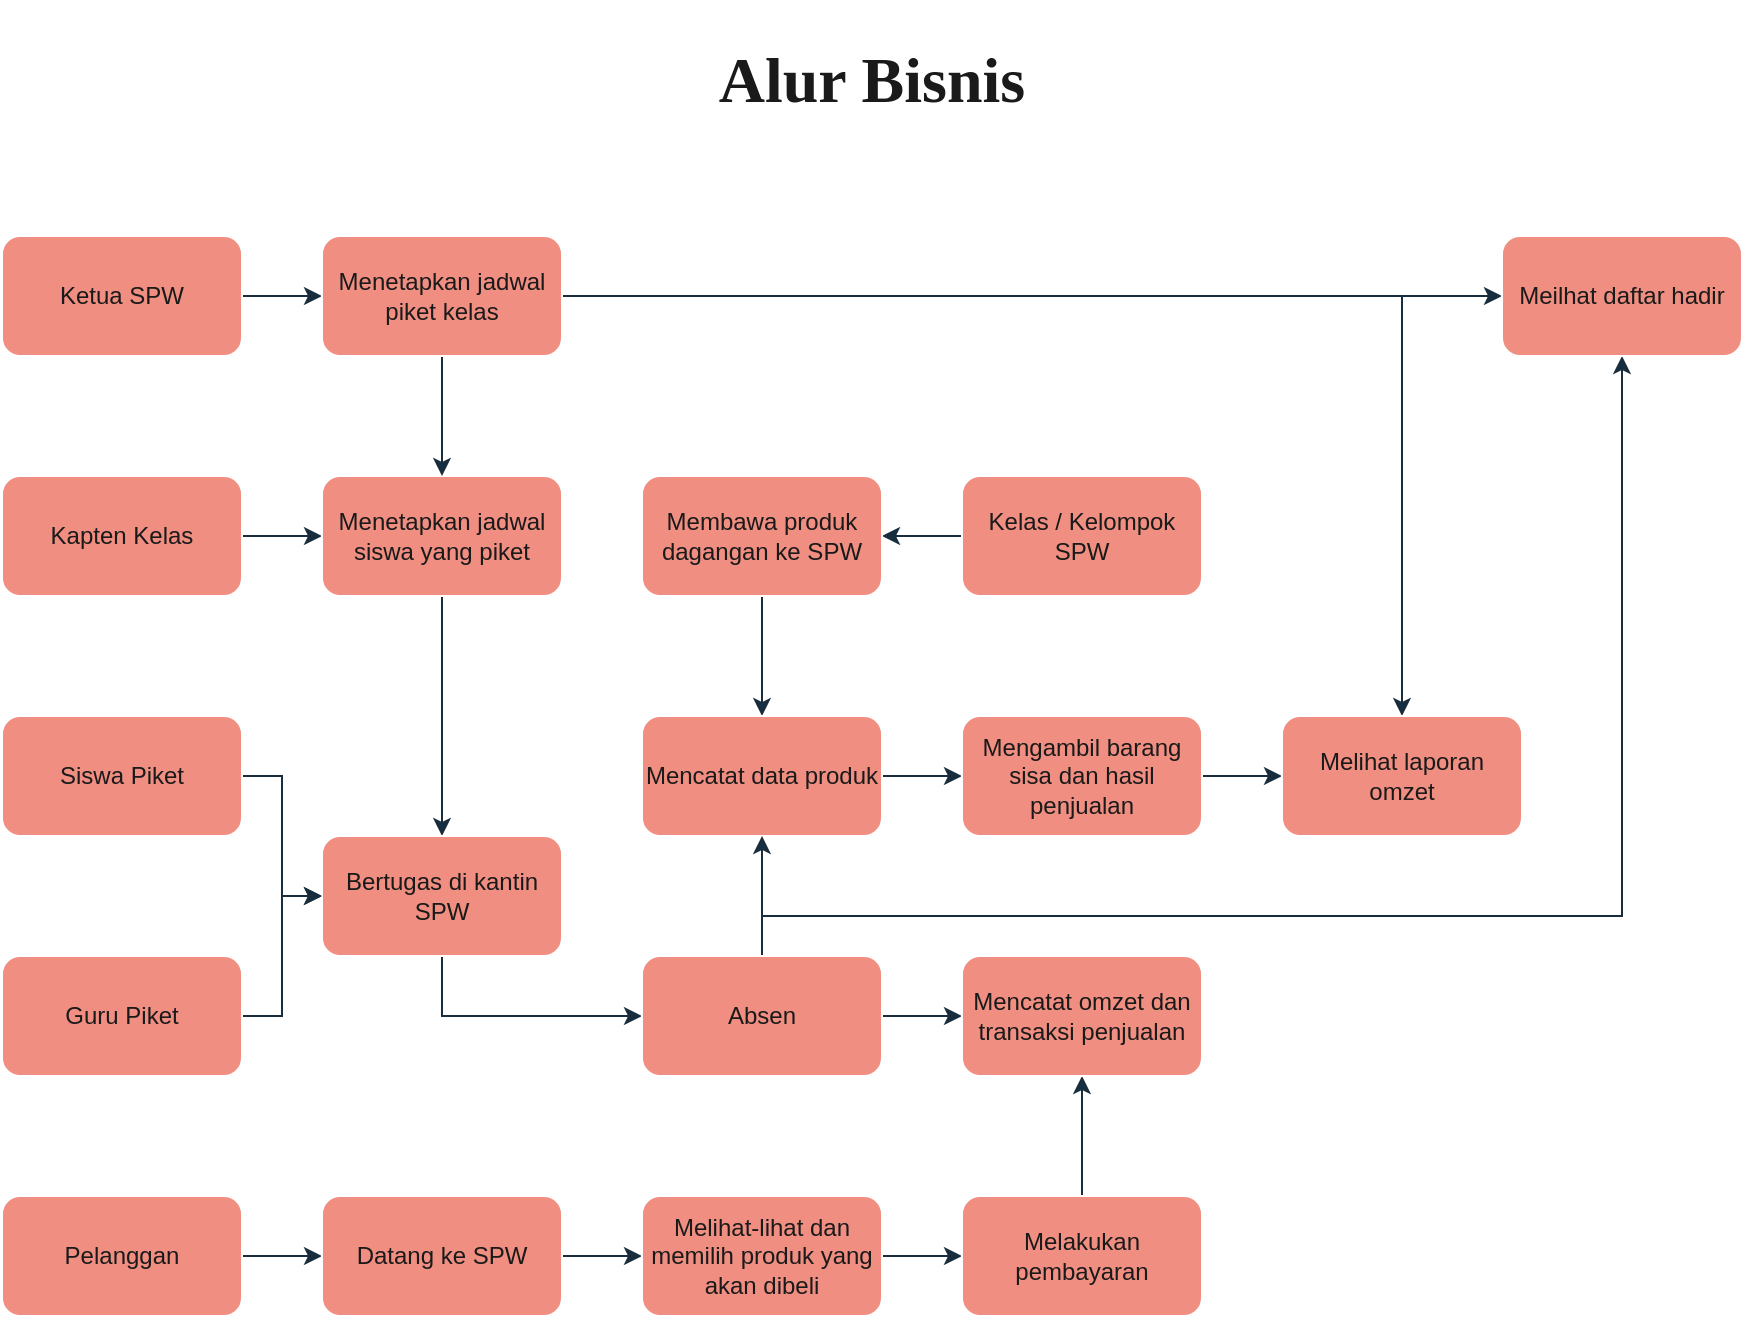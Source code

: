 <mxfile version="24.7.7" pages="2">
  <diagram name="Alur Bisnis" id="ZViVpzcrhZUnZwNmErl8">
    <mxGraphModel dx="1639" dy="942" grid="1" gridSize="10" guides="1" tooltips="1" connect="1" arrows="1" fold="1" page="1" pageScale="1" pageWidth="1169" pageHeight="827" math="0" shadow="0">
      <root>
        <mxCell id="0" />
        <mxCell id="1" parent="0" />
        <mxCell id="BjcWfent5QlHq0213xH6-78" value="Alur Bisnis" style="text;html=1;align=center;verticalAlign=middle;whiteSpace=wrap;rounded=0;fontColor=#1A1A1A;labelBackgroundColor=none;fontSize=32;fontStyle=1;fontFamily=Tahoma;" vertex="1" parent="1">
          <mxGeometry x="40" y="82" width="870" height="80" as="geometry" />
        </mxCell>
        <mxCell id="v0tWM3E_5JKktmtUfG7M-6" value="" style="edgeStyle=orthogonalEdgeStyle;rounded=0;orthogonalLoop=1;jettySize=auto;html=1;strokeColor=#182E3E;fontColor=#1A1A1A;" edge="1" parent="1" source="v0tWM3E_5JKktmtUfG7M-4" target="v0tWM3E_5JKktmtUfG7M-5">
          <mxGeometry relative="1" as="geometry" />
        </mxCell>
        <mxCell id="v0tWM3E_5JKktmtUfG7M-4" value="Kapten Kelas" style="rounded=1;whiteSpace=wrap;html=1;strokeColor=#FFFFFF;fontColor=#1A1A1A;fillColor=#F08E81;labelBackgroundColor=none;" vertex="1" parent="1">
          <mxGeometry x="40" y="320" width="120" height="60" as="geometry" />
        </mxCell>
        <mxCell id="v0tWM3E_5JKktmtUfG7M-39" style="edgeStyle=orthogonalEdgeStyle;rounded=0;orthogonalLoop=1;jettySize=auto;html=1;strokeColor=#182E3E;fontColor=#1A1A1A;" edge="1" parent="1" source="v0tWM3E_5JKktmtUfG7M-5" target="v0tWM3E_5JKktmtUfG7M-29">
          <mxGeometry relative="1" as="geometry" />
        </mxCell>
        <mxCell id="v0tWM3E_5JKktmtUfG7M-5" value="Menetapkan jadwal siswa yang piket" style="whiteSpace=wrap;html=1;fillColor=#F08E81;strokeColor=#FFFFFF;fontColor=#1A1A1A;rounded=1;labelBackgroundColor=none;" vertex="1" parent="1">
          <mxGeometry x="200" y="320" width="120" height="60" as="geometry" />
        </mxCell>
        <mxCell id="v0tWM3E_5JKktmtUfG7M-8" value="" style="edgeStyle=orthogonalEdgeStyle;rounded=0;orthogonalLoop=1;jettySize=auto;html=1;strokeColor=#182E3E;fontColor=#1A1A1A;" edge="1" parent="1" source="v0tWM3E_5JKktmtUfG7M-9" target="v0tWM3E_5JKktmtUfG7M-10">
          <mxGeometry relative="1" as="geometry" />
        </mxCell>
        <mxCell id="v0tWM3E_5JKktmtUfG7M-9" value="Ketua SPW" style="rounded=1;whiteSpace=wrap;html=1;strokeColor=#FFFFFF;fontColor=#1A1A1A;fillColor=#F08E81;labelBackgroundColor=none;" vertex="1" parent="1">
          <mxGeometry x="40" y="200" width="120" height="60" as="geometry" />
        </mxCell>
        <mxCell id="v0tWM3E_5JKktmtUfG7M-11" style="edgeStyle=orthogonalEdgeStyle;rounded=0;orthogonalLoop=1;jettySize=auto;html=1;strokeColor=#182E3E;fontColor=#1A1A1A;" edge="1" parent="1" source="v0tWM3E_5JKktmtUfG7M-10" target="v0tWM3E_5JKktmtUfG7M-5">
          <mxGeometry relative="1" as="geometry" />
        </mxCell>
        <mxCell id="v0tWM3E_5JKktmtUfG7M-44" style="edgeStyle=orthogonalEdgeStyle;rounded=0;orthogonalLoop=1;jettySize=auto;html=1;strokeColor=#182E3E;fontColor=#1A1A1A;" edge="1" parent="1" source="v0tWM3E_5JKktmtUfG7M-10" target="v0tWM3E_5JKktmtUfG7M-37">
          <mxGeometry relative="1" as="geometry" />
        </mxCell>
        <mxCell id="v0tWM3E_5JKktmtUfG7M-48" style="edgeStyle=orthogonalEdgeStyle;rounded=0;orthogonalLoop=1;jettySize=auto;html=1;strokeColor=#182E3E;fontColor=#1A1A1A;" edge="1" parent="1" source="v0tWM3E_5JKktmtUfG7M-10" target="v0tWM3E_5JKktmtUfG7M-46">
          <mxGeometry relative="1" as="geometry" />
        </mxCell>
        <mxCell id="v0tWM3E_5JKktmtUfG7M-10" value="Menetapkan jadwal piket kelas" style="whiteSpace=wrap;html=1;fillColor=#F08E81;strokeColor=#FFFFFF;fontColor=#1A1A1A;rounded=1;labelBackgroundColor=none;" vertex="1" parent="1">
          <mxGeometry x="200" y="200" width="120" height="60" as="geometry" />
        </mxCell>
        <mxCell id="v0tWM3E_5JKktmtUfG7M-12" value="" style="edgeStyle=orthogonalEdgeStyle;rounded=0;orthogonalLoop=1;jettySize=auto;html=1;strokeColor=#182E3E;fontColor=default;labelBackgroundColor=none;" edge="1" parent="1" source="v0tWM3E_5JKktmtUfG7M-13" target="v0tWM3E_5JKktmtUfG7M-15">
          <mxGeometry relative="1" as="geometry" />
        </mxCell>
        <mxCell id="v0tWM3E_5JKktmtUfG7M-13" value="Pelanggan" style="rounded=1;whiteSpace=wrap;html=1;strokeColor=#FFFFFF;fontColor=#1A1A1A;fillColor=#F08E81;labelBackgroundColor=none;" vertex="1" parent="1">
          <mxGeometry x="40" y="680" width="120" height="60" as="geometry" />
        </mxCell>
        <mxCell id="v0tWM3E_5JKktmtUfG7M-14" value="" style="edgeStyle=orthogonalEdgeStyle;rounded=0;orthogonalLoop=1;jettySize=auto;html=1;strokeColor=#182E3E;fontColor=default;labelBackgroundColor=none;" edge="1" parent="1" source="v0tWM3E_5JKktmtUfG7M-15" target="v0tWM3E_5JKktmtUfG7M-17">
          <mxGeometry relative="1" as="geometry" />
        </mxCell>
        <mxCell id="v0tWM3E_5JKktmtUfG7M-15" value="Datang ke SPW" style="whiteSpace=wrap;html=1;fillColor=#F08E81;strokeColor=#FFFFFF;fontColor=#1A1A1A;rounded=1;labelBackgroundColor=none;" vertex="1" parent="1">
          <mxGeometry x="200" y="680" width="120" height="60" as="geometry" />
        </mxCell>
        <mxCell id="v0tWM3E_5JKktmtUfG7M-16" value="" style="edgeStyle=orthogonalEdgeStyle;rounded=0;orthogonalLoop=1;jettySize=auto;html=1;strokeColor=#182E3E;fontColor=default;labelBackgroundColor=none;" edge="1" parent="1" source="v0tWM3E_5JKktmtUfG7M-17" target="v0tWM3E_5JKktmtUfG7M-19">
          <mxGeometry relative="1" as="geometry" />
        </mxCell>
        <mxCell id="v0tWM3E_5JKktmtUfG7M-17" value="Melihat-lihat dan memilih produk yang akan dibeli" style="whiteSpace=wrap;html=1;fillColor=#F08E81;strokeColor=#FFFFFF;fontColor=#1A1A1A;rounded=1;labelBackgroundColor=none;" vertex="1" parent="1">
          <mxGeometry x="360" y="680" width="120" height="60" as="geometry" />
        </mxCell>
        <mxCell id="v0tWM3E_5JKktmtUfG7M-18" style="edgeStyle=orthogonalEdgeStyle;rounded=0;orthogonalLoop=1;jettySize=auto;html=1;strokeColor=#182E3E;fontColor=default;labelBackgroundColor=none;" edge="1" parent="1" source="v0tWM3E_5JKktmtUfG7M-19" target="v0tWM3E_5JKktmtUfG7M-34">
          <mxGeometry relative="1" as="geometry" />
        </mxCell>
        <mxCell id="v0tWM3E_5JKktmtUfG7M-19" value="Melakukan pembayaran" style="whiteSpace=wrap;html=1;fillColor=#F08E81;strokeColor=#FFFFFF;fontColor=#1A1A1A;rounded=1;labelBackgroundColor=none;" vertex="1" parent="1">
          <mxGeometry x="520" y="680" width="120" height="60" as="geometry" />
        </mxCell>
        <mxCell id="v0tWM3E_5JKktmtUfG7M-20" value="" style="edgeStyle=orthogonalEdgeStyle;rounded=0;orthogonalLoop=1;jettySize=auto;html=1;strokeColor=#182E3E;fontColor=default;labelBackgroundColor=none;" edge="1" parent="1" source="v0tWM3E_5JKktmtUfG7M-21" target="v0tWM3E_5JKktmtUfG7M-23">
          <mxGeometry relative="1" as="geometry" />
        </mxCell>
        <mxCell id="v0tWM3E_5JKktmtUfG7M-21" value="Kelas / Kelompok SPW" style="rounded=1;whiteSpace=wrap;html=1;strokeColor=#FFFFFF;fontColor=#1A1A1A;fillColor=#F08E81;labelBackgroundColor=none;" vertex="1" parent="1">
          <mxGeometry x="520" y="320" width="120" height="60" as="geometry" />
        </mxCell>
        <mxCell id="v0tWM3E_5JKktmtUfG7M-22" value="" style="edgeStyle=orthogonalEdgeStyle;rounded=0;orthogonalLoop=1;jettySize=auto;html=1;strokeColor=#182E3E;fontColor=default;labelBackgroundColor=none;" edge="1" parent="1" source="v0tWM3E_5JKktmtUfG7M-23" target="v0tWM3E_5JKktmtUfG7M-25">
          <mxGeometry relative="1" as="geometry" />
        </mxCell>
        <mxCell id="v0tWM3E_5JKktmtUfG7M-23" value="Membawa produk dagangan ke SPW" style="whiteSpace=wrap;html=1;fillColor=#F08E81;strokeColor=#FFFFFF;fontColor=#1A1A1A;rounded=1;labelBackgroundColor=none;" vertex="1" parent="1">
          <mxGeometry x="360" y="320" width="120" height="60" as="geometry" />
        </mxCell>
        <mxCell id="v0tWM3E_5JKktmtUfG7M-24" value="" style="edgeStyle=orthogonalEdgeStyle;rounded=0;orthogonalLoop=1;jettySize=auto;html=1;strokeColor=#182E3E;fontColor=default;labelBackgroundColor=none;" edge="1" parent="1" source="v0tWM3E_5JKktmtUfG7M-25" target="v0tWM3E_5JKktmtUfG7M-36">
          <mxGeometry relative="1" as="geometry" />
        </mxCell>
        <mxCell id="v0tWM3E_5JKktmtUfG7M-25" value="Mencatat data produk" style="whiteSpace=wrap;html=1;fillColor=#F08E81;strokeColor=#FFFFFF;fontColor=#1A1A1A;rounded=1;labelBackgroundColor=none;" vertex="1" parent="1">
          <mxGeometry x="360" y="440" width="120" height="60" as="geometry" />
        </mxCell>
        <mxCell id="v0tWM3E_5JKktmtUfG7M-26" value="" style="edgeStyle=orthogonalEdgeStyle;rounded=0;orthogonalLoop=1;jettySize=auto;html=1;strokeColor=#182E3E;fontColor=default;labelBackgroundColor=none;" edge="1" parent="1" source="v0tWM3E_5JKktmtUfG7M-27" target="v0tWM3E_5JKktmtUfG7M-29">
          <mxGeometry relative="1" as="geometry" />
        </mxCell>
        <mxCell id="v0tWM3E_5JKktmtUfG7M-27" value="Siswa Piket" style="rounded=1;whiteSpace=wrap;html=1;strokeColor=#FFFFFF;fontColor=#1A1A1A;fillColor=#F08E81;labelBackgroundColor=none;" vertex="1" parent="1">
          <mxGeometry x="40" y="440" width="120" height="60" as="geometry" />
        </mxCell>
        <mxCell id="v0tWM3E_5JKktmtUfG7M-28" value="" style="edgeStyle=orthogonalEdgeStyle;rounded=0;orthogonalLoop=1;jettySize=auto;html=1;strokeColor=#182E3E;fontColor=default;labelBackgroundColor=none;" edge="1" parent="1" source="v0tWM3E_5JKktmtUfG7M-29" target="v0tWM3E_5JKktmtUfG7M-32">
          <mxGeometry relative="1" as="geometry">
            <Array as="points">
              <mxPoint x="260" y="590" />
            </Array>
          </mxGeometry>
        </mxCell>
        <mxCell id="v0tWM3E_5JKktmtUfG7M-29" value="Bertugas di kantin SPW" style="rounded=1;whiteSpace=wrap;html=1;strokeColor=#FFFFFF;fontColor=#1A1A1A;fillColor=#F08E81;labelBackgroundColor=none;" vertex="1" parent="1">
          <mxGeometry x="200" y="500" width="120" height="60" as="geometry" />
        </mxCell>
        <mxCell id="v0tWM3E_5JKktmtUfG7M-30" style="edgeStyle=orthogonalEdgeStyle;rounded=0;orthogonalLoop=1;jettySize=auto;html=1;strokeColor=#182E3E;fontColor=default;labelBackgroundColor=none;" edge="1" parent="1" source="v0tWM3E_5JKktmtUfG7M-32" target="v0tWM3E_5JKktmtUfG7M-25">
          <mxGeometry relative="1" as="geometry" />
        </mxCell>
        <mxCell id="v0tWM3E_5JKktmtUfG7M-31" value="" style="edgeStyle=orthogonalEdgeStyle;rounded=0;orthogonalLoop=1;jettySize=auto;html=1;strokeColor=#182E3E;fontColor=default;labelBackgroundColor=none;" edge="1" parent="1" source="v0tWM3E_5JKktmtUfG7M-32" target="v0tWM3E_5JKktmtUfG7M-34">
          <mxGeometry relative="1" as="geometry" />
        </mxCell>
        <mxCell id="v0tWM3E_5JKktmtUfG7M-47" value="" style="edgeStyle=orthogonalEdgeStyle;rounded=0;orthogonalLoop=1;jettySize=auto;html=1;strokeColor=#182E3E;fontColor=#1A1A1A;" edge="1" parent="1" source="v0tWM3E_5JKktmtUfG7M-32" target="v0tWM3E_5JKktmtUfG7M-46">
          <mxGeometry relative="1" as="geometry">
            <Array as="points">
              <mxPoint x="420" y="540" />
              <mxPoint x="850" y="540" />
            </Array>
          </mxGeometry>
        </mxCell>
        <mxCell id="v0tWM3E_5JKktmtUfG7M-32" value="Absen" style="rounded=1;whiteSpace=wrap;html=1;strokeColor=#FFFFFF;fontColor=#1A1A1A;fillColor=#F08E81;labelBackgroundColor=none;" vertex="1" parent="1">
          <mxGeometry x="360" y="560" width="120" height="60" as="geometry" />
        </mxCell>
        <mxCell id="v0tWM3E_5JKktmtUfG7M-34" value="Mencatat omzet dan transaksi penjualan" style="rounded=1;whiteSpace=wrap;html=1;strokeColor=#FFFFFF;fontColor=#1A1A1A;fillColor=#F08E81;labelBackgroundColor=none;" vertex="1" parent="1">
          <mxGeometry x="520" y="560" width="120" height="60" as="geometry" />
        </mxCell>
        <mxCell id="v0tWM3E_5JKktmtUfG7M-35" value="" style="edgeStyle=orthogonalEdgeStyle;rounded=0;orthogonalLoop=1;jettySize=auto;html=1;strokeColor=#182E3E;fontColor=default;labelBackgroundColor=none;" edge="1" parent="1" source="v0tWM3E_5JKktmtUfG7M-36" target="v0tWM3E_5JKktmtUfG7M-37">
          <mxGeometry relative="1" as="geometry" />
        </mxCell>
        <mxCell id="v0tWM3E_5JKktmtUfG7M-36" value="Mengambil barang sisa dan hasil penjualan" style="whiteSpace=wrap;html=1;fillColor=#F08E81;strokeColor=#FFFFFF;fontColor=#1A1A1A;rounded=1;labelBackgroundColor=none;" vertex="1" parent="1">
          <mxGeometry x="520" y="440" width="120" height="60" as="geometry" />
        </mxCell>
        <mxCell id="v0tWM3E_5JKktmtUfG7M-37" value="Melihat laporan omzet" style="whiteSpace=wrap;html=1;fillColor=#F08E81;strokeColor=#FFFFFF;fontColor=#1A1A1A;rounded=1;labelBackgroundColor=none;" vertex="1" parent="1">
          <mxGeometry x="680" y="440" width="120" height="60" as="geometry" />
        </mxCell>
        <mxCell id="v0tWM3E_5JKktmtUfG7M-42" style="edgeStyle=orthogonalEdgeStyle;rounded=0;orthogonalLoop=1;jettySize=auto;html=1;strokeColor=#182E3E;fontColor=#1A1A1A;" edge="1" parent="1" source="v0tWM3E_5JKktmtUfG7M-40" target="v0tWM3E_5JKktmtUfG7M-29">
          <mxGeometry relative="1" as="geometry" />
        </mxCell>
        <mxCell id="v0tWM3E_5JKktmtUfG7M-40" value="Guru Piket" style="rounded=1;whiteSpace=wrap;html=1;strokeColor=#FFFFFF;fontColor=#1A1A1A;fillColor=#F08E81;labelBackgroundColor=none;" vertex="1" parent="1">
          <mxGeometry x="40" y="560" width="120" height="60" as="geometry" />
        </mxCell>
        <mxCell id="v0tWM3E_5JKktmtUfG7M-46" value="Meilhat daftar hadir" style="whiteSpace=wrap;html=1;fillColor=#F08E81;strokeColor=#FFFFFF;fontColor=#1A1A1A;rounded=1;labelBackgroundColor=none;" vertex="1" parent="1">
          <mxGeometry x="790" y="200" width="120" height="60" as="geometry" />
        </mxCell>
      </root>
    </mxGraphModel>
  </diagram>
  <diagram id="L0Y40gwJOBuBKOhO_zKJ" name="Alur Sistem">
    <mxGraphModel dx="1639" dy="942" grid="1" gridSize="10" guides="1" tooltips="1" connect="1" arrows="1" fold="1" page="1" pageScale="1" pageWidth="1654" pageHeight="2336" math="0" shadow="0">
      <root>
        <mxCell id="0" />
        <mxCell id="1" parent="0" />
        <mxCell id="7qRx6H55jZrCPmU6lG5m-54" value="" style="edgeStyle=orthogonalEdgeStyle;rounded=0;orthogonalLoop=1;jettySize=auto;html=1;labelBackgroundColor=none;strokeColor=#182E3E;fontColor=default;fontSize=14;" edge="1" parent="1" target="7qRx6H55jZrCPmU6lG5m-59">
          <mxGeometry relative="1" as="geometry">
            <mxPoint x="180" y="370" as="sourcePoint" />
          </mxGeometry>
        </mxCell>
        <mxCell id="7qRx6H55jZrCPmU6lG5m-55" value="Public user" style="rounded=1;whiteSpace=wrap;html=1;labelBackgroundColor=none;fontSize=14;" vertex="1" parent="1">
          <mxGeometry x="80" y="340" width="120" height="60" as="geometry" />
        </mxCell>
        <mxCell id="7qRx6H55jZrCPmU6lG5m-56" value="" style="edgeStyle=orthogonalEdgeStyle;rounded=0;orthogonalLoop=1;jettySize=auto;html=1;labelBackgroundColor=none;strokeColor=#182E3E;fontColor=default;fontSize=14;" edge="1" parent="1" source="7qRx6H55jZrCPmU6lG5m-59" target="7qRx6H55jZrCPmU6lG5m-61">
          <mxGeometry relative="1" as="geometry">
            <mxPoint x="380" y="450" as="targetPoint" />
            <Array as="points">
              <mxPoint x="380" y="370" />
              <mxPoint x="380" y="470" />
            </Array>
          </mxGeometry>
        </mxCell>
        <mxCell id="7qRx6H55jZrCPmU6lG5m-57" style="edgeStyle=orthogonalEdgeStyle;rounded=0;orthogonalLoop=1;jettySize=auto;html=1;entryX=0;entryY=0.5;entryDx=0;entryDy=0;labelBackgroundColor=none;strokeColor=#182E3E;fontColor=default;fontSize=14;" edge="1" parent="1" source="7qRx6H55jZrCPmU6lG5m-59" target="7qRx6H55jZrCPmU6lG5m-63">
          <mxGeometry relative="1" as="geometry" />
        </mxCell>
        <mxCell id="7qRx6H55jZrCPmU6lG5m-58" style="edgeStyle=orthogonalEdgeStyle;rounded=0;orthogonalLoop=1;jettySize=auto;html=1;entryX=0;entryY=0.5;entryDx=0;entryDy=0;labelBackgroundColor=none;strokeColor=#182E3E;fontColor=default;fontSize=14;" edge="1" parent="1" source="7qRx6H55jZrCPmU6lG5m-59" target="7qRx6H55jZrCPmU6lG5m-65">
          <mxGeometry relative="1" as="geometry" />
        </mxCell>
        <mxCell id="w7Gb4V88YIfw8rFB_-zH-4" value="" style="edgeStyle=orthogonalEdgeStyle;rounded=0;orthogonalLoop=1;jettySize=auto;html=1;strokeColor=#182E3E;fontColor=#1A1A1A;" edge="1" parent="1" source="7qRx6H55jZrCPmU6lG5m-59" target="w7Gb4V88YIfw8rFB_-zH-3">
          <mxGeometry relative="1" as="geometry">
            <Array as="points">
              <mxPoint x="380" y="370" />
              <mxPoint x="380" y="590" />
            </Array>
          </mxGeometry>
        </mxCell>
        <mxCell id="7qRx6H55jZrCPmU6lG5m-59" value="Homepage" style="whiteSpace=wrap;html=1;rounded=1;labelBackgroundColor=none;fillColor=#f8cecc;strokeColor=#b85450;fontSize=14;gradientColor=#ea6b66;" vertex="1" parent="1">
          <mxGeometry x="240" y="340" width="120" height="60" as="geometry" />
        </mxCell>
        <mxCell id="7qRx6H55jZrCPmU6lG5m-60" value="" style="edgeStyle=orthogonalEdgeStyle;rounded=0;orthogonalLoop=1;jettySize=auto;html=1;labelBackgroundColor=none;strokeColor=#182E3E;fontColor=default;fontSize=14;" edge="1" parent="1" source="7qRx6H55jZrCPmU6lG5m-61" target="7qRx6H55jZrCPmU6lG5m-70">
          <mxGeometry relative="1" as="geometry" />
        </mxCell>
        <mxCell id="7qRx6H55jZrCPmU6lG5m-61" value="Katalog Produk" style="whiteSpace=wrap;html=1;rounded=1;labelBackgroundColor=none;fillColor=#f8cecc;strokeColor=#b85450;fontSize=14;gradientColor=#ea6b66;" vertex="1" parent="1">
          <mxGeometry x="400" y="440" width="120" height="60" as="geometry" />
        </mxCell>
        <mxCell id="7qRx6H55jZrCPmU6lG5m-62" style="edgeStyle=orthogonalEdgeStyle;rounded=0;orthogonalLoop=1;jettySize=auto;html=1;labelBackgroundColor=none;strokeColor=#182E3E;fontColor=default;fontSize=14;" edge="1" parent="1" source="7qRx6H55jZrCPmU6lG5m-63" target="7qRx6H55jZrCPmU6lG5m-65">
          <mxGeometry relative="1" as="geometry" />
        </mxCell>
        <mxCell id="7qRx6H55jZrCPmU6lG5m-63" value="Registrasi" style="whiteSpace=wrap;html=1;rounded=1;labelBackgroundColor=none;fillColor=#f8cecc;strokeColor=#b85450;fontSize=14;gradientColor=#ea6b66;" vertex="1" parent="1">
          <mxGeometry x="400" y="240" width="120" height="60" as="geometry" />
        </mxCell>
        <mxCell id="7qRx6H55jZrCPmU6lG5m-64" style="edgeStyle=orthogonalEdgeStyle;rounded=0;orthogonalLoop=1;jettySize=auto;html=1;labelBackgroundColor=none;strokeColor=#182E3E;fontColor=default;fontSize=14;" edge="1" parent="1" source="7qRx6H55jZrCPmU6lG5m-65" target="7qRx6H55jZrCPmU6lG5m-61">
          <mxGeometry relative="1" as="geometry" />
        </mxCell>
        <mxCell id="7qRx6H55jZrCPmU6lG5m-65" value="Login" style="whiteSpace=wrap;html=1;rounded=1;labelBackgroundColor=none;fillColor=#f8cecc;strokeColor=#b85450;fontSize=14;gradientColor=#ea6b66;" vertex="1" parent="1">
          <mxGeometry x="400" y="340" width="120" height="60" as="geometry" />
        </mxCell>
        <mxCell id="7qRx6H55jZrCPmU6lG5m-66" value="" style="edgeStyle=orthogonalEdgeStyle;rounded=0;orthogonalLoop=1;jettySize=auto;html=1;labelBackgroundColor=none;strokeColor=#182E3E;fontColor=default;fontSize=14;" edge="1" parent="1" source="7qRx6H55jZrCPmU6lG5m-70" target="7qRx6H55jZrCPmU6lG5m-71">
          <mxGeometry relative="1" as="geometry" />
        </mxCell>
        <mxCell id="7qRx6H55jZrCPmU6lG5m-67" value="Yes" style="edgeLabel;html=1;align=center;verticalAlign=middle;resizable=0;points=[];labelBackgroundColor=none;fontColor=#1A1A1A;fontSize=14;" vertex="1" connectable="0" parent="7qRx6H55jZrCPmU6lG5m-66">
          <mxGeometry x="-0.314" y="1" relative="1" as="geometry">
            <mxPoint x="-4" y="-9" as="offset" />
          </mxGeometry>
        </mxCell>
        <mxCell id="7qRx6H55jZrCPmU6lG5m-68" style="edgeStyle=orthogonalEdgeStyle;rounded=0;orthogonalLoop=1;jettySize=auto;html=1;labelBackgroundColor=none;strokeColor=#182E3E;fontColor=default;fontSize=14;" edge="1" parent="1" source="7qRx6H55jZrCPmU6lG5m-70" target="7qRx6H55jZrCPmU6lG5m-61">
          <mxGeometry relative="1" as="geometry">
            <Array as="points">
              <mxPoint x="600" y="530" />
              <mxPoint x="460" y="530" />
            </Array>
          </mxGeometry>
        </mxCell>
        <mxCell id="7qRx6H55jZrCPmU6lG5m-69" value="No" style="edgeLabel;html=1;align=center;verticalAlign=middle;resizable=0;points=[];labelBackgroundColor=none;fontColor=#1A1A1A;fontSize=14;" vertex="1" connectable="0" parent="7qRx6H55jZrCPmU6lG5m-68">
          <mxGeometry x="-0.91" y="-1" relative="1" as="geometry">
            <mxPoint x="-9" y="1" as="offset" />
          </mxGeometry>
        </mxCell>
        <mxCell id="7qRx6H55jZrCPmU6lG5m-70" value="Logged&lt;div&gt;in?&lt;/div&gt;" style="rhombus;whiteSpace=wrap;html=1;rounded=1;labelBackgroundColor=none;fontSize=14;" vertex="1" parent="1">
          <mxGeometry x="560" y="430" width="80" height="80" as="geometry" />
        </mxCell>
        <mxCell id="7qRx6H55jZrCPmU6lG5m-71" value="Order Produk" style="whiteSpace=wrap;html=1;rounded=1;labelBackgroundColor=none;fillColor=#f8cecc;strokeColor=#b85450;fontSize=14;gradientColor=#ea6b66;" vertex="1" parent="1">
          <mxGeometry x="680" y="440" width="120" height="60" as="geometry" />
        </mxCell>
        <mxCell id="7qRx6H55jZrCPmU6lG5m-72" value="" style="edgeStyle=orthogonalEdgeStyle;rounded=0;orthogonalLoop=1;jettySize=auto;html=1;labelBackgroundColor=none;strokeColor=#182E3E;fontColor=default;fontSize=14;" edge="1" parent="1" source="7qRx6H55jZrCPmU6lG5m-73" target="7qRx6H55jZrCPmU6lG5m-76">
          <mxGeometry relative="1" as="geometry" />
        </mxCell>
        <mxCell id="7qRx6H55jZrCPmU6lG5m-73" value="Kelas" style="rounded=1;whiteSpace=wrap;html=1;labelBackgroundColor=none;fontSize=14;" vertex="1" parent="1">
          <mxGeometry x="80" y="680" width="120" height="60" as="geometry" />
        </mxCell>
        <mxCell id="7qRx6H55jZrCPmU6lG5m-74" value="" style="edgeStyle=orthogonalEdgeStyle;rounded=0;orthogonalLoop=1;jettySize=auto;html=1;labelBackgroundColor=none;strokeColor=#182E3E;fontColor=default;fontSize=14;" edge="1" parent="1" source="7qRx6H55jZrCPmU6lG5m-76" target="7qRx6H55jZrCPmU6lG5m-78">
          <mxGeometry relative="1" as="geometry" />
        </mxCell>
        <mxCell id="7qRx6H55jZrCPmU6lG5m-75" value="" style="edgeStyle=orthogonalEdgeStyle;rounded=0;orthogonalLoop=1;jettySize=auto;html=1;labelBackgroundColor=none;strokeColor=#182E3E;fontColor=default;fontSize=14;" edge="1" parent="1" source="7qRx6H55jZrCPmU6lG5m-76" target="7qRx6H55jZrCPmU6lG5m-83">
          <mxGeometry relative="1" as="geometry">
            <Array as="points">
              <mxPoint x="300" y="830" />
            </Array>
          </mxGeometry>
        </mxCell>
        <mxCell id="w7Gb4V88YIfw8rFB_-zH-7" value="" style="edgeStyle=orthogonalEdgeStyle;rounded=0;orthogonalLoop=1;jettySize=auto;html=1;strokeColor=#182E3E;fontColor=#1A1A1A;" edge="1" parent="1" source="7qRx6H55jZrCPmU6lG5m-76" target="w7Gb4V88YIfw8rFB_-zH-6">
          <mxGeometry relative="1" as="geometry">
            <Array as="points">
              <mxPoint x="300" y="1270" />
            </Array>
          </mxGeometry>
        </mxCell>
        <mxCell id="7qRx6H55jZrCPmU6lG5m-76" value="Homepage" style="rounded=1;whiteSpace=wrap;html=1;labelBackgroundColor=none;fillColor=#f8cecc;strokeColor=#b85450;fontSize=14;gradientColor=#ea6b66;" vertex="1" parent="1">
          <mxGeometry x="240" y="680" width="120" height="60" as="geometry" />
        </mxCell>
        <mxCell id="7qRx6H55jZrCPmU6lG5m-77" value="" style="edgeStyle=orthogonalEdgeStyle;rounded=0;orthogonalLoop=1;jettySize=auto;html=1;labelBackgroundColor=none;strokeColor=#182E3E;fontColor=default;fontSize=14;" edge="1" parent="1" source="7qRx6H55jZrCPmU6lG5m-78" target="7qRx6H55jZrCPmU6lG5m-81">
          <mxGeometry relative="1" as="geometry" />
        </mxCell>
        <mxCell id="7qRx6H55jZrCPmU6lG5m-78" value="Login" style="rounded=1;whiteSpace=wrap;html=1;labelBackgroundColor=none;fillColor=#f8cecc;strokeColor=#b85450;fontSize=14;gradientColor=#ea6b66;" vertex="1" parent="1">
          <mxGeometry x="400" y="680" width="120" height="60" as="geometry" />
        </mxCell>
        <mxCell id="7qRx6H55jZrCPmU6lG5m-79" style="edgeStyle=orthogonalEdgeStyle;rounded=0;orthogonalLoop=1;jettySize=auto;html=1;labelBackgroundColor=none;strokeColor=#182E3E;fontColor=default;fontSize=14;" edge="1" parent="1" source="7qRx6H55jZrCPmU6lG5m-81" target="7qRx6H55jZrCPmU6lG5m-83">
          <mxGeometry relative="1" as="geometry">
            <Array as="points">
              <mxPoint x="620" y="830" />
            </Array>
          </mxGeometry>
        </mxCell>
        <mxCell id="w7Gb4V88YIfw8rFB_-zH-20" style="edgeStyle=orthogonalEdgeStyle;rounded=0;orthogonalLoop=1;jettySize=auto;html=1;strokeColor=#182E3E;fontColor=#1A1A1A;" edge="1" parent="1" source="7qRx6H55jZrCPmU6lG5m-81" target="w7Gb4V88YIfw8rFB_-zH-6">
          <mxGeometry relative="1" as="geometry">
            <Array as="points">
              <mxPoint x="620" y="780" />
              <mxPoint x="330" y="780" />
              <mxPoint x="330" y="1270" />
            </Array>
          </mxGeometry>
        </mxCell>
        <mxCell id="w7Gb4V88YIfw8rFB_-zH-22" value="" style="edgeStyle=orthogonalEdgeStyle;rounded=0;orthogonalLoop=1;jettySize=auto;html=1;strokeColor=#182E3E;fontColor=#1A1A1A;" edge="1" parent="1" source="7qRx6H55jZrCPmU6lG5m-81" target="w7Gb4V88YIfw8rFB_-zH-21">
          <mxGeometry relative="1" as="geometry" />
        </mxCell>
        <mxCell id="w7Gb4V88YIfw8rFB_-zH-31" value="" style="edgeStyle=orthogonalEdgeStyle;rounded=0;orthogonalLoop=1;jettySize=auto;html=1;strokeColor=#182E3E;fontColor=#1A1A1A;" edge="1" parent="1" source="7qRx6H55jZrCPmU6lG5m-81" target="w7Gb4V88YIfw8rFB_-zH-30">
          <mxGeometry relative="1" as="geometry">
            <Array as="points">
              <mxPoint x="620" y="830" />
            </Array>
          </mxGeometry>
        </mxCell>
        <mxCell id="7qRx6H55jZrCPmU6lG5m-81" value="Dashboard" style="rounded=1;whiteSpace=wrap;html=1;labelBackgroundColor=none;fillColor=#dae8fc;strokeColor=#6c8ebf;fontSize=14;gradientColor=#7ea6e0;" vertex="1" parent="1">
          <mxGeometry x="560" y="680" width="120" height="60" as="geometry" />
        </mxCell>
        <mxCell id="7qRx6H55jZrCPmU6lG5m-82" value="" style="edgeStyle=orthogonalEdgeStyle;rounded=0;orthogonalLoop=1;jettySize=auto;html=1;labelBackgroundColor=none;strokeColor=#182E3E;fontColor=default;fontSize=14;" edge="1" parent="1" source="7qRx6H55jZrCPmU6lG5m-83" target="7qRx6H55jZrCPmU6lG5m-89">
          <mxGeometry relative="1" as="geometry" />
        </mxCell>
        <mxCell id="7qRx6H55jZrCPmU6lG5m-83" value="Katalog produk" style="whiteSpace=wrap;html=1;rounded=1;labelBackgroundColor=none;fillColor=#f8cecc;strokeColor=#b85450;fontSize=14;gradientColor=#ea6b66;" vertex="1" parent="1">
          <mxGeometry x="400" y="800" width="120" height="60" as="geometry" />
        </mxCell>
        <mxCell id="7qRx6H55jZrCPmU6lG5m-84" style="edgeStyle=orthogonalEdgeStyle;rounded=0;orthogonalLoop=1;jettySize=auto;html=1;labelBackgroundColor=none;strokeColor=#182E3E;fontColor=default;fontSize=14;" edge="1" parent="1" source="7qRx6H55jZrCPmU6lG5m-89" target="7qRx6H55jZrCPmU6lG5m-83">
          <mxGeometry relative="1" as="geometry">
            <Array as="points">
              <mxPoint x="360" y="960" />
              <mxPoint x="360" y="830" />
            </Array>
          </mxGeometry>
        </mxCell>
        <mxCell id="7qRx6H55jZrCPmU6lG5m-85" value="No" style="edgeLabel;html=1;align=center;verticalAlign=middle;resizable=0;points=[];labelBackgroundColor=none;fontColor=#1A1A1A;fontSize=14;" vertex="1" connectable="0" parent="7qRx6H55jZrCPmU6lG5m-84">
          <mxGeometry x="-0.85" y="-1" relative="1" as="geometry">
            <mxPoint x="7" y="-9" as="offset" />
          </mxGeometry>
        </mxCell>
        <mxCell id="7qRx6H55jZrCPmU6lG5m-86" value="" style="edgeStyle=orthogonalEdgeStyle;rounded=0;orthogonalLoop=1;jettySize=auto;html=1;labelBackgroundColor=none;strokeColor=#182E3E;fontColor=default;fontSize=14;" edge="1" parent="1" source="7qRx6H55jZrCPmU6lG5m-89" target="7qRx6H55jZrCPmU6lG5m-90">
          <mxGeometry relative="1" as="geometry" />
        </mxCell>
        <mxCell id="7qRx6H55jZrCPmU6lG5m-87" value="Yes" style="edgeLabel;html=1;align=center;verticalAlign=middle;resizable=0;points=[];labelBackgroundColor=none;fontColor=#1A1A1A;fontSize=14;" vertex="1" connectable="0" parent="7qRx6H55jZrCPmU6lG5m-86">
          <mxGeometry x="-0.417" relative="1" as="geometry">
            <mxPoint x="-8" y="-10" as="offset" />
          </mxGeometry>
        </mxCell>
        <mxCell id="7qRx6H55jZrCPmU6lG5m-88" style="edgeStyle=orthogonalEdgeStyle;rounded=0;orthogonalLoop=1;jettySize=auto;html=1;labelBackgroundColor=none;strokeColor=#182E3E;fontColor=default;fontSize=14;" edge="1" parent="1" source="7qRx6H55jZrCPmU6lG5m-89" target="7qRx6H55jZrCPmU6lG5m-94">
          <mxGeometry relative="1" as="geometry">
            <Array as="points">
              <mxPoint x="530" y="960" />
              <mxPoint x="530" y="1070" />
            </Array>
          </mxGeometry>
        </mxCell>
        <mxCell id="7qRx6H55jZrCPmU6lG5m-89" value="Logged&lt;div&gt;in?&lt;/div&gt;" style="rhombus;whiteSpace=wrap;html=1;rounded=1;labelBackgroundColor=none;fontSize=14;" vertex="1" parent="1">
          <mxGeometry x="420" y="920" width="80" height="80" as="geometry" />
        </mxCell>
        <mxCell id="7qRx6H55jZrCPmU6lG5m-90" value="Menambah produk" style="whiteSpace=wrap;html=1;rounded=1;labelBackgroundColor=none;fillColor=#f8cecc;strokeColor=#b85450;fontSize=14;gradientColor=#ea6b66;" vertex="1" parent="1">
          <mxGeometry x="560" y="930" width="120" height="60" as="geometry" />
        </mxCell>
        <mxCell id="7qRx6H55jZrCPmU6lG5m-91" value="" style="edgeStyle=orthogonalEdgeStyle;rounded=0;orthogonalLoop=1;jettySize=auto;html=1;labelBackgroundColor=none;strokeColor=#182E3E;fontColor=default;fontSize=14;" edge="1" parent="1" source="7qRx6H55jZrCPmU6lG5m-94" target="7qRx6H55jZrCPmU6lG5m-99">
          <mxGeometry relative="1" as="geometry" />
        </mxCell>
        <mxCell id="7qRx6H55jZrCPmU6lG5m-92" value="" style="edgeStyle=orthogonalEdgeStyle;rounded=0;orthogonalLoop=1;jettySize=auto;html=1;labelBackgroundColor=none;strokeColor=#182E3E;fontColor=default;fontSize=14;" edge="1" parent="1" source="7qRx6H55jZrCPmU6lG5m-94" target="7qRx6H55jZrCPmU6lG5m-103">
          <mxGeometry relative="1" as="geometry" />
        </mxCell>
        <mxCell id="7qRx6H55jZrCPmU6lG5m-93" value="" style="edgeStyle=orthogonalEdgeStyle;rounded=0;orthogonalLoop=1;jettySize=auto;html=1;labelBackgroundColor=none;strokeColor=#182E3E;fontColor=default;fontSize=14;" edge="1" parent="1" source="7qRx6H55jZrCPmU6lG5m-94" target="7qRx6H55jZrCPmU6lG5m-104">
          <mxGeometry relative="1" as="geometry" />
        </mxCell>
        <mxCell id="7qRx6H55jZrCPmU6lG5m-94" value="Detail Produk" style="whiteSpace=wrap;html=1;rounded=1;labelBackgroundColor=none;fillColor=#f8cecc;strokeColor=#b85450;fontSize=14;gradientColor=#ea6b66;" vertex="1" parent="1">
          <mxGeometry x="560" y="1040" width="120" height="60" as="geometry" />
        </mxCell>
        <mxCell id="7qRx6H55jZrCPmU6lG5m-95" style="edgeStyle=orthogonalEdgeStyle;rounded=0;orthogonalLoop=1;jettySize=auto;html=1;labelBackgroundColor=none;strokeColor=#182E3E;fontColor=default;fontSize=14;" edge="1" parent="1" source="7qRx6H55jZrCPmU6lG5m-99" target="7qRx6H55jZrCPmU6lG5m-100">
          <mxGeometry relative="1" as="geometry">
            <Array as="points">
              <mxPoint x="780" y="880" />
              <mxPoint x="900" y="880" />
            </Array>
          </mxGeometry>
        </mxCell>
        <mxCell id="7qRx6H55jZrCPmU6lG5m-96" value="Belum" style="edgeLabel;html=1;align=center;verticalAlign=middle;resizable=0;points=[];labelBackgroundColor=none;fontColor=#1A1A1A;fontSize=14;" vertex="1" connectable="0" parent="7qRx6H55jZrCPmU6lG5m-95">
          <mxGeometry x="-0.859" y="1" relative="1" as="geometry">
            <mxPoint x="31" y="21" as="offset" />
          </mxGeometry>
        </mxCell>
        <mxCell id="7qRx6H55jZrCPmU6lG5m-97" value="" style="edgeStyle=orthogonalEdgeStyle;rounded=0;orthogonalLoop=1;jettySize=auto;html=1;labelBackgroundColor=none;strokeColor=#182E3E;fontColor=default;fontSize=14;" edge="1" parent="1" source="7qRx6H55jZrCPmU6lG5m-99" target="7qRx6H55jZrCPmU6lG5m-102">
          <mxGeometry relative="1" as="geometry" />
        </mxCell>
        <mxCell id="7qRx6H55jZrCPmU6lG5m-98" value="Sudah" style="edgeLabel;html=1;align=center;verticalAlign=middle;resizable=0;points=[];labelBackgroundColor=none;fontColor=#1A1A1A;fontSize=14;" vertex="1" connectable="0" parent="7qRx6H55jZrCPmU6lG5m-97">
          <mxGeometry x="-0.339" y="2" relative="1" as="geometry">
            <mxPoint y="-8" as="offset" />
          </mxGeometry>
        </mxCell>
        <mxCell id="7qRx6H55jZrCPmU6lG5m-99" value="Sudah&lt;div style=&quot;font-size: 14px;&quot;&gt;absen?&lt;/div&gt;" style="rhombus;whiteSpace=wrap;html=1;rounded=1;labelBackgroundColor=none;fontSize=14;" vertex="1" parent="1">
          <mxGeometry x="740" y="1030" width="80" height="80" as="geometry" />
        </mxCell>
        <mxCell id="w7Gb4V88YIfw8rFB_-zH-18" value="" style="edgeStyle=orthogonalEdgeStyle;rounded=0;orthogonalLoop=1;jettySize=auto;html=1;strokeColor=#182E3E;fontColor=#1A1A1A;" edge="1" parent="1" source="7qRx6H55jZrCPmU6lG5m-100" target="w7Gb4V88YIfw8rFB_-zH-17">
          <mxGeometry relative="1" as="geometry" />
        </mxCell>
        <mxCell id="7qRx6H55jZrCPmU6lG5m-100" value="Absen" style="rounded=1;whiteSpace=wrap;html=1;labelBackgroundColor=none;fillColor=#dae8fc;strokeColor=#6c8ebf;fontSize=14;gradientColor=#7ea6e0;" vertex="1" parent="1">
          <mxGeometry x="840" y="680" width="120" height="60" as="geometry" />
        </mxCell>
        <mxCell id="7qRx6H55jZrCPmU6lG5m-101" value="" style="edgeStyle=orthogonalEdgeStyle;rounded=0;orthogonalLoop=1;jettySize=auto;html=1;labelBackgroundColor=none;strokeColor=#182E3E;fontColor=default;fontSize=14;" edge="1" parent="1" source="7qRx6H55jZrCPmU6lG5m-102" target="7qRx6H55jZrCPmU6lG5m-105">
          <mxGeometry relative="1" as="geometry" />
        </mxCell>
        <mxCell id="7qRx6H55jZrCPmU6lG5m-102" value="Transaksi" style="whiteSpace=wrap;html=1;rounded=1;labelBackgroundColor=none;fillColor=#f8cecc;strokeColor=#b85450;fontSize=14;gradientColor=#ea6b66;" vertex="1" parent="1">
          <mxGeometry x="880" y="1040" width="120" height="60" as="geometry" />
        </mxCell>
        <mxCell id="7qRx6H55jZrCPmU6lG5m-103" value="Edit Produk" style="whiteSpace=wrap;html=1;rounded=1;labelBackgroundColor=none;fillColor=#f8cecc;strokeColor=#b85450;fontSize=14;gradientColor=#ea6b66;" vertex="1" parent="1">
          <mxGeometry x="470" y="1150" width="120" height="60" as="geometry" />
        </mxCell>
        <mxCell id="7qRx6H55jZrCPmU6lG5m-104" value="Hapus Produk" style="whiteSpace=wrap;html=1;rounded=1;labelBackgroundColor=none;fillColor=#f8cecc;strokeColor=#b85450;fontSize=14;gradientColor=#ea6b66;" vertex="1" parent="1">
          <mxGeometry x="660" y="1150" width="120" height="60" as="geometry" />
        </mxCell>
        <mxCell id="w7Gb4V88YIfw8rFB_-zH-32" style="edgeStyle=orthogonalEdgeStyle;rounded=0;orthogonalLoop=1;jettySize=auto;html=1;strokeColor=#182E3E;fontColor=#1A1A1A;" edge="1" parent="1" source="7qRx6H55jZrCPmU6lG5m-105" target="w7Gb4V88YIfw8rFB_-zH-30">
          <mxGeometry relative="1" as="geometry">
            <Array as="points">
              <mxPoint x="1060" y="1180" />
            </Array>
          </mxGeometry>
        </mxCell>
        <mxCell id="7qRx6H55jZrCPmU6lG5m-105" value="Selesai Transaksi" style="whiteSpace=wrap;html=1;rounded=1;labelBackgroundColor=none;fillColor=#f8cecc;strokeColor=#b85450;fontSize=14;gradientColor=#ea6b66;" vertex="1" parent="1">
          <mxGeometry x="880" y="1150" width="120" height="60" as="geometry" />
        </mxCell>
        <mxCell id="7qRx6H55jZrCPmU6lG5m-106" value="Alur Sistem" style="text;html=1;align=center;verticalAlign=middle;whiteSpace=wrap;rounded=0;fontColor=#1A1A1A;labelBackgroundColor=none;fontSize=32;fontStyle=1;fontFamily=Tahoma;" vertex="1" parent="1">
          <mxGeometry x="80" y="120" width="920" height="80" as="geometry" />
        </mxCell>
        <mxCell id="w7Gb4V88YIfw8rFB_-zH-3" value="Jadwal Piket" style="whiteSpace=wrap;html=1;fontSize=14;fillColor=#dae8fc;strokeColor=#6c8ebf;rounded=1;labelBackgroundColor=none;gradientColor=#7ea6e0;" vertex="1" parent="1">
          <mxGeometry x="400" y="560" width="120" height="60" as="geometry" />
        </mxCell>
        <mxCell id="w7Gb4V88YIfw8rFB_-zH-11" value="" style="edgeStyle=orthogonalEdgeStyle;rounded=0;orthogonalLoop=1;jettySize=auto;html=1;strokeColor=#182E3E;fontColor=#1A1A1A;" edge="1" parent="1" source="w7Gb4V88YIfw8rFB_-zH-6" target="w7Gb4V88YIfw8rFB_-zH-10">
          <mxGeometry relative="1" as="geometry" />
        </mxCell>
        <mxCell id="w7Gb4V88YIfw8rFB_-zH-6" value="Jadwal piket" style="whiteSpace=wrap;html=1;fontSize=14;fillColor=#dae8fc;strokeColor=#6c8ebf;rounded=1;labelBackgroundColor=none;gradientColor=#7ea6e0;" vertex="1" parent="1">
          <mxGeometry x="400" y="1240" width="120" height="60" as="geometry" />
        </mxCell>
        <mxCell id="w7Gb4V88YIfw8rFB_-zH-12" style="edgeStyle=orthogonalEdgeStyle;rounded=0;orthogonalLoop=1;jettySize=auto;html=1;strokeColor=#182E3E;fontColor=#1A1A1A;" edge="1" parent="1" source="w7Gb4V88YIfw8rFB_-zH-10" target="w7Gb4V88YIfw8rFB_-zH-6">
          <mxGeometry relative="1" as="geometry">
            <Array as="points">
              <mxPoint x="630" y="1350" />
              <mxPoint x="460" y="1350" />
            </Array>
          </mxGeometry>
        </mxCell>
        <mxCell id="w7Gb4V88YIfw8rFB_-zH-13" value="No" style="edgeLabel;html=1;align=center;verticalAlign=middle;resizable=0;points=[];strokeColor=#FFFFFF;fontColor=#1A1A1A;fillColor=#F08E81;" vertex="1" connectable="0" parent="w7Gb4V88YIfw8rFB_-zH-12">
          <mxGeometry x="-0.905" y="1" relative="1" as="geometry">
            <mxPoint x="-21" y="-2" as="offset" />
          </mxGeometry>
        </mxCell>
        <mxCell id="w7Gb4V88YIfw8rFB_-zH-15" value="" style="edgeStyle=orthogonalEdgeStyle;rounded=0;orthogonalLoop=1;jettySize=auto;html=1;strokeColor=#182E3E;fontColor=#1A1A1A;" edge="1" parent="1" source="w7Gb4V88YIfw8rFB_-zH-10" target="w7Gb4V88YIfw8rFB_-zH-14">
          <mxGeometry relative="1" as="geometry" />
        </mxCell>
        <mxCell id="w7Gb4V88YIfw8rFB_-zH-16" value="Yes" style="edgeLabel;html=1;align=center;verticalAlign=middle;resizable=0;points=[];strokeColor=#FFFFFF;fontColor=#1A1A1A;fillColor=#F08E81;" vertex="1" connectable="0" parent="w7Gb4V88YIfw8rFB_-zH-15">
          <mxGeometry x="-0.571" y="-1" relative="1" as="geometry">
            <mxPoint x="-1" y="-11" as="offset" />
          </mxGeometry>
        </mxCell>
        <mxCell id="w7Gb4V88YIfw8rFB_-zH-10" value="Logged&lt;div&gt;in?&lt;/div&gt;" style="rhombus;whiteSpace=wrap;html=1;fontSize=14;rounded=1;labelBackgroundColor=none;" vertex="1" parent="1">
          <mxGeometry x="590" y="1230" width="80" height="80" as="geometry" />
        </mxCell>
        <mxCell id="w7Gb4V88YIfw8rFB_-zH-14" value="Mengatur jadwal siswa piket" style="whiteSpace=wrap;html=1;fontSize=14;fillColor=#dae8fc;strokeColor=#6c8ebf;rounded=1;labelBackgroundColor=none;gradientColor=#7ea6e0;" vertex="1" parent="1">
          <mxGeometry x="720" y="1240" width="120" height="60" as="geometry" />
        </mxCell>
        <mxCell id="w7Gb4V88YIfw8rFB_-zH-17" value="Riwayat absen" style="rounded=1;whiteSpace=wrap;html=1;labelBackgroundColor=none;fillColor=#dae8fc;strokeColor=#6c8ebf;fontSize=14;gradientColor=#7ea6e0;" vertex="1" parent="1">
          <mxGeometry x="1000" y="680" width="120" height="60" as="geometry" />
        </mxCell>
        <mxCell id="w7Gb4V88YIfw8rFB_-zH-23" style="edgeStyle=orthogonalEdgeStyle;rounded=0;orthogonalLoop=1;jettySize=auto;html=1;strokeColor=#182E3E;fontColor=#1A1A1A;" edge="1" parent="1" source="w7Gb4V88YIfw8rFB_-zH-21" target="7qRx6H55jZrCPmU6lG5m-100">
          <mxGeometry relative="1" as="geometry" />
        </mxCell>
        <mxCell id="w7Gb4V88YIfw8rFB_-zH-24" value="Yes" style="edgeLabel;html=1;align=center;verticalAlign=middle;resizable=0;points=[];strokeColor=#FFFFFF;fontColor=#1A1A1A;fillColor=#F08E81;" vertex="1" connectable="0" parent="w7Gb4V88YIfw8rFB_-zH-23">
          <mxGeometry x="-0.45" y="1" relative="1" as="geometry">
            <mxPoint x="-1" y="-9" as="offset" />
          </mxGeometry>
        </mxCell>
        <mxCell id="w7Gb4V88YIfw8rFB_-zH-25" style="edgeStyle=orthogonalEdgeStyle;rounded=0;orthogonalLoop=1;jettySize=auto;html=1;strokeColor=#182E3E;fontColor=#1A1A1A;entryX=0.75;entryY=1;entryDx=0;entryDy=0;" edge="1" parent="1" source="w7Gb4V88YIfw8rFB_-zH-21" target="7qRx6H55jZrCPmU6lG5m-81">
          <mxGeometry relative="1" as="geometry">
            <Array as="points">
              <mxPoint x="760" y="780" />
              <mxPoint x="650" y="780" />
            </Array>
          </mxGeometry>
        </mxCell>
        <mxCell id="w7Gb4V88YIfw8rFB_-zH-26" value="No" style="edgeLabel;html=1;align=center;verticalAlign=middle;resizable=0;points=[];strokeColor=#FFFFFF;fontColor=#1A1A1A;fillColor=#F08E81;" vertex="1" connectable="0" parent="w7Gb4V88YIfw8rFB_-zH-25">
          <mxGeometry x="-0.91" y="-1" relative="1" as="geometry">
            <mxPoint x="-19" y="-10" as="offset" />
          </mxGeometry>
        </mxCell>
        <mxCell id="w7Gb4V88YIfw8rFB_-zH-27" style="edgeStyle=orthogonalEdgeStyle;rounded=0;orthogonalLoop=1;jettySize=auto;html=1;strokeColor=#182E3E;fontColor=#1A1A1A;" edge="1" parent="1" source="w7Gb4V88YIfw8rFB_-zH-21" target="7qRx6H55jZrCPmU6lG5m-102">
          <mxGeometry relative="1" as="geometry">
            <Array as="points">
              <mxPoint x="820" y="710" />
              <mxPoint x="820" y="980" />
              <mxPoint x="940" y="980" />
            </Array>
          </mxGeometry>
        </mxCell>
        <mxCell id="w7Gb4V88YIfw8rFB_-zH-21" value="Jadwalnya&lt;div&gt;Piket?&lt;/div&gt;" style="rhombus;whiteSpace=wrap;html=1;fontSize=14;rounded=1;labelBackgroundColor=none;" vertex="1" parent="1">
          <mxGeometry x="720" y="670" width="80" height="80" as="geometry" />
        </mxCell>
        <mxCell id="w7Gb4V88YIfw8rFB_-zH-30" value="Laporan omzet kelas / kelompok" style="whiteSpace=wrap;html=1;fontSize=14;fillColor=#dae8fc;strokeColor=#6c8ebf;rounded=1;labelBackgroundColor=none;gradientColor=#7ea6e0;" vertex="1" parent="1">
          <mxGeometry x="1000" y="800" width="120" height="60" as="geometry" />
        </mxCell>
        <mxCell id="w7Gb4V88YIfw8rFB_-zH-33" value="" style="edgeStyle=orthogonalEdgeStyle;rounded=0;orthogonalLoop=1;jettySize=auto;html=1;labelBackgroundColor=none;strokeColor=#182E3E;fontColor=default;fontSize=14;" edge="1" parent="1" source="w7Gb4V88YIfw8rFB_-zH-34" target="w7Gb4V88YIfw8rFB_-zH-38">
          <mxGeometry relative="1" as="geometry" />
        </mxCell>
        <mxCell id="w7Gb4V88YIfw8rFB_-zH-34" value="Admin" style="rounded=1;whiteSpace=wrap;html=1;labelBackgroundColor=none;fontSize=14;" vertex="1" parent="1">
          <mxGeometry x="80" y="1410" width="120" height="60" as="geometry" />
        </mxCell>
        <mxCell id="w7Gb4V88YIfw8rFB_-zH-35" value="" style="edgeStyle=orthogonalEdgeStyle;rounded=0;orthogonalLoop=1;jettySize=auto;html=1;labelBackgroundColor=none;strokeColor=#182E3E;fontColor=default;fontSize=14;" edge="1" parent="1" source="w7Gb4V88YIfw8rFB_-zH-38" target="w7Gb4V88YIfw8rFB_-zH-40">
          <mxGeometry relative="1" as="geometry" />
        </mxCell>
        <mxCell id="w7Gb4V88YIfw8rFB_-zH-36" value="" style="edgeStyle=orthogonalEdgeStyle;rounded=0;orthogonalLoop=1;jettySize=auto;html=1;labelBackgroundColor=none;strokeColor=#182E3E;fontColor=default;fontSize=14;" edge="1" parent="1" source="w7Gb4V88YIfw8rFB_-zH-38" target="w7Gb4V88YIfw8rFB_-zH-47">
          <mxGeometry relative="1" as="geometry">
            <Array as="points">
              <mxPoint x="300" y="1560" />
            </Array>
          </mxGeometry>
        </mxCell>
        <mxCell id="w7Gb4V88YIfw8rFB_-zH-37" value="" style="edgeStyle=orthogonalEdgeStyle;rounded=0;orthogonalLoop=1;jettySize=auto;html=1;strokeColor=#182E3E;fontColor=#1A1A1A;" edge="1" parent="1" source="w7Gb4V88YIfw8rFB_-zH-38" target="w7Gb4V88YIfw8rFB_-zH-73">
          <mxGeometry relative="1" as="geometry">
            <Array as="points">
              <mxPoint x="300" y="1800" />
            </Array>
          </mxGeometry>
        </mxCell>
        <mxCell id="w7Gb4V88YIfw8rFB_-zH-38" value="Homepage" style="rounded=1;whiteSpace=wrap;html=1;labelBackgroundColor=none;fillColor=#f8cecc;strokeColor=#b85450;fontSize=14;gradientColor=#ea6b66;" vertex="1" parent="1">
          <mxGeometry x="240" y="1410" width="120" height="60" as="geometry" />
        </mxCell>
        <mxCell id="w7Gb4V88YIfw8rFB_-zH-39" value="" style="edgeStyle=orthogonalEdgeStyle;rounded=0;orthogonalLoop=1;jettySize=auto;html=1;labelBackgroundColor=none;strokeColor=#182E3E;fontColor=default;fontSize=14;" edge="1" parent="1" source="w7Gb4V88YIfw8rFB_-zH-40" target="w7Gb4V88YIfw8rFB_-zH-45">
          <mxGeometry relative="1" as="geometry" />
        </mxCell>
        <mxCell id="w7Gb4V88YIfw8rFB_-zH-40" value="Login" style="rounded=1;whiteSpace=wrap;html=1;labelBackgroundColor=none;fillColor=#f8cecc;strokeColor=#b85450;fontSize=14;gradientColor=#ea6b66;" vertex="1" parent="1">
          <mxGeometry x="400" y="1410" width="120" height="60" as="geometry" />
        </mxCell>
        <mxCell id="w7Gb4V88YIfw8rFB_-zH-41" style="edgeStyle=orthogonalEdgeStyle;rounded=0;orthogonalLoop=1;jettySize=auto;html=1;labelBackgroundColor=none;strokeColor=#182E3E;fontColor=default;fontSize=14;" edge="1" parent="1" source="w7Gb4V88YIfw8rFB_-zH-45" target="w7Gb4V88YIfw8rFB_-zH-47">
          <mxGeometry relative="1" as="geometry">
            <Array as="points">
              <mxPoint x="620" y="1560" />
            </Array>
          </mxGeometry>
        </mxCell>
        <mxCell id="w7Gb4V88YIfw8rFB_-zH-42" style="edgeStyle=orthogonalEdgeStyle;rounded=0;orthogonalLoop=1;jettySize=auto;html=1;strokeColor=#182E3E;fontColor=#1A1A1A;" edge="1" parent="1" source="w7Gb4V88YIfw8rFB_-zH-45" target="w7Gb4V88YIfw8rFB_-zH-73">
          <mxGeometry relative="1" as="geometry">
            <Array as="points">
              <mxPoint x="620" y="1510" />
              <mxPoint x="330" y="1510" />
              <mxPoint x="330" y="1800" />
            </Array>
          </mxGeometry>
        </mxCell>
        <mxCell id="w7Gb4V88YIfw8rFB_-zH-44" value="" style="edgeStyle=orthogonalEdgeStyle;rounded=0;orthogonalLoop=1;jettySize=auto;html=1;strokeColor=#182E3E;fontColor=#1A1A1A;" edge="1" parent="1" source="w7Gb4V88YIfw8rFB_-zH-45" target="w7Gb4V88YIfw8rFB_-zH-87">
          <mxGeometry relative="1" as="geometry">
            <Array as="points">
              <mxPoint x="620" y="1540" />
            </Array>
          </mxGeometry>
        </mxCell>
        <mxCell id="w7Gb4V88YIfw8rFB_-zH-96" style="edgeStyle=orthogonalEdgeStyle;rounded=0;orthogonalLoop=1;jettySize=auto;html=1;strokeColor=#182E3E;fontColor=#1A1A1A;" edge="1" parent="1" source="w7Gb4V88YIfw8rFB_-zH-45" target="w7Gb4V88YIfw8rFB_-zH-80">
          <mxGeometry relative="1" as="geometry" />
        </mxCell>
        <mxCell id="w7Gb4V88YIfw8rFB_-zH-98" value="" style="edgeStyle=orthogonalEdgeStyle;rounded=0;orthogonalLoop=1;jettySize=auto;html=1;strokeColor=#182E3E;fontColor=#1A1A1A;" edge="1" parent="1" source="w7Gb4V88YIfw8rFB_-zH-45" target="w7Gb4V88YIfw8rFB_-zH-97">
          <mxGeometry relative="1" as="geometry">
            <Array as="points">
              <mxPoint x="620" y="1630" />
            </Array>
          </mxGeometry>
        </mxCell>
        <mxCell id="w7Gb4V88YIfw8rFB_-zH-45" value="Dashboard" style="rounded=1;whiteSpace=wrap;html=1;labelBackgroundColor=none;fillColor=#dae8fc;strokeColor=#6c8ebf;fontSize=14;gradientColor=#7ea6e0;" vertex="1" parent="1">
          <mxGeometry x="560" y="1410" width="120" height="60" as="geometry" />
        </mxCell>
        <mxCell id="w7Gb4V88YIfw8rFB_-zH-46" value="" style="edgeStyle=orthogonalEdgeStyle;rounded=0;orthogonalLoop=1;jettySize=auto;html=1;labelBackgroundColor=none;strokeColor=#182E3E;fontColor=default;fontSize=14;" edge="1" parent="1" source="w7Gb4V88YIfw8rFB_-zH-47" target="w7Gb4V88YIfw8rFB_-zH-53">
          <mxGeometry relative="1" as="geometry" />
        </mxCell>
        <mxCell id="w7Gb4V88YIfw8rFB_-zH-47" value="Katalog produk" style="whiteSpace=wrap;html=1;rounded=1;labelBackgroundColor=none;fillColor=#f8cecc;strokeColor=#b85450;fontSize=14;gradientColor=#ea6b66;" vertex="1" parent="1">
          <mxGeometry x="400" y="1530" width="120" height="60" as="geometry" />
        </mxCell>
        <mxCell id="w7Gb4V88YIfw8rFB_-zH-48" style="edgeStyle=orthogonalEdgeStyle;rounded=0;orthogonalLoop=1;jettySize=auto;html=1;labelBackgroundColor=none;strokeColor=#182E3E;fontColor=default;fontSize=14;" edge="1" parent="1" source="w7Gb4V88YIfw8rFB_-zH-53" target="w7Gb4V88YIfw8rFB_-zH-47">
          <mxGeometry relative="1" as="geometry">
            <Array as="points">
              <mxPoint x="360" y="1690" />
              <mxPoint x="360" y="1560" />
            </Array>
          </mxGeometry>
        </mxCell>
        <mxCell id="w7Gb4V88YIfw8rFB_-zH-49" value="No" style="edgeLabel;html=1;align=center;verticalAlign=middle;resizable=0;points=[];labelBackgroundColor=none;fontColor=#1A1A1A;fontSize=14;" vertex="1" connectable="0" parent="w7Gb4V88YIfw8rFB_-zH-48">
          <mxGeometry x="-0.85" y="-1" relative="1" as="geometry">
            <mxPoint x="7" y="-9" as="offset" />
          </mxGeometry>
        </mxCell>
        <mxCell id="w7Gb4V88YIfw8rFB_-zH-90" style="edgeStyle=orthogonalEdgeStyle;rounded=0;orthogonalLoop=1;jettySize=auto;html=1;strokeColor=#182E3E;fontColor=#1A1A1A;" edge="1" parent="1" source="w7Gb4V88YIfw8rFB_-zH-53" target="w7Gb4V88YIfw8rFB_-zH-58">
          <mxGeometry relative="1" as="geometry" />
        </mxCell>
        <mxCell id="w7Gb4V88YIfw8rFB_-zH-91" value="Yes" style="edgeLabel;html=1;align=center;verticalAlign=middle;resizable=0;points=[];strokeColor=#FFFFFF;fontColor=#1A1A1A;fillColor=#F08E81;fontSize=14;" vertex="1" connectable="0" parent="w7Gb4V88YIfw8rFB_-zH-90">
          <mxGeometry x="-0.105" y="-1" relative="1" as="geometry">
            <mxPoint x="-17" y="-11" as="offset" />
          </mxGeometry>
        </mxCell>
        <mxCell id="w7Gb4V88YIfw8rFB_-zH-53" value="Logged&lt;div&gt;in?&lt;/div&gt;" style="rhombus;whiteSpace=wrap;html=1;rounded=1;labelBackgroundColor=none;fontSize=14;" vertex="1" parent="1">
          <mxGeometry x="420" y="1650" width="80" height="80" as="geometry" />
        </mxCell>
        <mxCell id="w7Gb4V88YIfw8rFB_-zH-58" value="Detail Produk" style="whiteSpace=wrap;html=1;rounded=1;labelBackgroundColor=none;fillColor=#f8cecc;strokeColor=#b85450;fontSize=14;gradientColor=#ea6b66;" vertex="1" parent="1">
          <mxGeometry x="560" y="1660" width="120" height="60" as="geometry" />
        </mxCell>
        <mxCell id="w7Gb4V88YIfw8rFB_-zH-72" value="" style="edgeStyle=orthogonalEdgeStyle;rounded=0;orthogonalLoop=1;jettySize=auto;html=1;strokeColor=#182E3E;fontColor=#1A1A1A;" edge="1" parent="1" source="w7Gb4V88YIfw8rFB_-zH-73" target="w7Gb4V88YIfw8rFB_-zH-78">
          <mxGeometry relative="1" as="geometry" />
        </mxCell>
        <mxCell id="w7Gb4V88YIfw8rFB_-zH-73" value="Jadwal piket" style="whiteSpace=wrap;html=1;fontSize=14;fillColor=#dae8fc;strokeColor=#6c8ebf;rounded=1;labelBackgroundColor=none;gradientColor=#7ea6e0;" vertex="1" parent="1">
          <mxGeometry x="400" y="1770" width="120" height="60" as="geometry" />
        </mxCell>
        <mxCell id="w7Gb4V88YIfw8rFB_-zH-74" style="edgeStyle=orthogonalEdgeStyle;rounded=0;orthogonalLoop=1;jettySize=auto;html=1;strokeColor=#182E3E;fontColor=#1A1A1A;" edge="1" parent="1" source="w7Gb4V88YIfw8rFB_-zH-78" target="w7Gb4V88YIfw8rFB_-zH-73">
          <mxGeometry relative="1" as="geometry">
            <Array as="points">
              <mxPoint x="630" y="1880" />
              <mxPoint x="460" y="1880" />
            </Array>
          </mxGeometry>
        </mxCell>
        <mxCell id="w7Gb4V88YIfw8rFB_-zH-75" value="No" style="edgeLabel;html=1;align=center;verticalAlign=middle;resizable=0;points=[];strokeColor=#FFFFFF;fontColor=#1A1A1A;fillColor=#F08E81;" vertex="1" connectable="0" parent="w7Gb4V88YIfw8rFB_-zH-74">
          <mxGeometry x="-0.905" y="1" relative="1" as="geometry">
            <mxPoint x="-21" y="-2" as="offset" />
          </mxGeometry>
        </mxCell>
        <mxCell id="w7Gb4V88YIfw8rFB_-zH-76" value="" style="edgeStyle=orthogonalEdgeStyle;rounded=0;orthogonalLoop=1;jettySize=auto;html=1;strokeColor=#182E3E;fontColor=#1A1A1A;" edge="1" parent="1" source="w7Gb4V88YIfw8rFB_-zH-78" target="w7Gb4V88YIfw8rFB_-zH-79">
          <mxGeometry relative="1" as="geometry" />
        </mxCell>
        <mxCell id="w7Gb4V88YIfw8rFB_-zH-77" value="Yes" style="edgeLabel;html=1;align=center;verticalAlign=middle;resizable=0;points=[];strokeColor=#FFFFFF;fontColor=#1A1A1A;fillColor=#F08E81;" vertex="1" connectable="0" parent="w7Gb4V88YIfw8rFB_-zH-76">
          <mxGeometry x="-0.571" y="-1" relative="1" as="geometry">
            <mxPoint x="-12" y="-11" as="offset" />
          </mxGeometry>
        </mxCell>
        <mxCell id="w7Gb4V88YIfw8rFB_-zH-93" value="" style="edgeStyle=orthogonalEdgeStyle;rounded=0;orthogonalLoop=1;jettySize=auto;html=1;strokeColor=#182E3E;fontColor=#1A1A1A;" edge="1" parent="1" source="w7Gb4V88YIfw8rFB_-zH-78" target="w7Gb4V88YIfw8rFB_-zH-92">
          <mxGeometry relative="1" as="geometry" />
        </mxCell>
        <mxCell id="w7Gb4V88YIfw8rFB_-zH-78" value="Logged&lt;div&gt;in?&lt;/div&gt;" style="rhombus;whiteSpace=wrap;html=1;fontSize=14;rounded=1;labelBackgroundColor=none;" vertex="1" parent="1">
          <mxGeometry x="590" y="1760" width="80" height="80" as="geometry" />
        </mxCell>
        <mxCell id="w7Gb4V88YIfw8rFB_-zH-79" value="Mengatur jadwal siswa piket" style="whiteSpace=wrap;html=1;fontSize=14;fillColor=#dae8fc;strokeColor=#6c8ebf;rounded=1;labelBackgroundColor=none;gradientColor=#7ea6e0;" vertex="1" parent="1">
          <mxGeometry x="720" y="1820" width="120" height="60" as="geometry" />
        </mxCell>
        <mxCell id="w7Gb4V88YIfw8rFB_-zH-80" value="Riwayat absen" style="rounded=1;whiteSpace=wrap;html=1;labelBackgroundColor=none;fillColor=#dae8fc;strokeColor=#6c8ebf;fontSize=14;gradientColor=#7ea6e0;" vertex="1" parent="1">
          <mxGeometry x="720" y="1410" width="120" height="60" as="geometry" />
        </mxCell>
        <mxCell id="w7Gb4V88YIfw8rFB_-zH-87" value="Laporan omzet keseluruhan" style="whiteSpace=wrap;html=1;fontSize=14;fillColor=#dae8fc;strokeColor=#6c8ebf;rounded=1;labelBackgroundColor=none;gradientColor=#7ea6e0;" vertex="1" parent="1">
          <mxGeometry x="720" y="1510" width="120" height="60" as="geometry" />
        </mxCell>
        <mxCell id="w7Gb4V88YIfw8rFB_-zH-92" value="Mengatur jadwal piket kelas" style="whiteSpace=wrap;html=1;fontSize=14;fillColor=#dae8fc;strokeColor=#6c8ebf;rounded=1;labelBackgroundColor=none;gradientColor=#7ea6e0;" vertex="1" parent="1">
          <mxGeometry x="720" y="1720" width="120" height="60" as="geometry" />
        </mxCell>
        <mxCell id="w7Gb4V88YIfw8rFB_-zH-97" value="Statistik penjualan produk dan omzet kelompok" style="whiteSpace=wrap;html=1;fontSize=14;fillColor=#e6d0de;strokeColor=#996185;rounded=1;labelBackgroundColor=none;gradientColor=#d5739d;" vertex="1" parent="1">
          <mxGeometry x="720" y="1600" width="120" height="60" as="geometry" />
        </mxCell>
      </root>
    </mxGraphModel>
  </diagram>
</mxfile>
